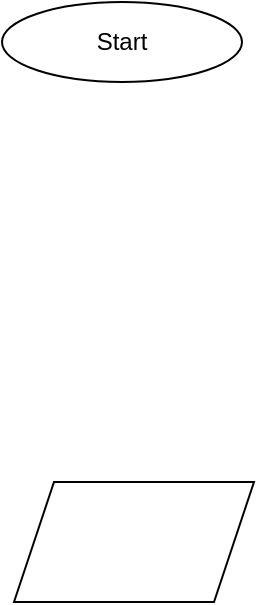<mxfile version="13.8.7" type="device"><diagram id="D0R20rtGNGZPmODQIJ6l" name="Page-1"><mxGraphModel dx="700" dy="752" grid="1" gridSize="10" guides="1" tooltips="1" connect="1" arrows="1" fold="1" page="1" pageScale="1" pageWidth="827" pageHeight="1169" math="0" shadow="0"><root><mxCell id="0"/><mxCell id="1" parent="0"/><mxCell id="wjW8vKa60iz7P7ZL4LB1-1" value="Start" style="ellipse;whiteSpace=wrap;html=1;" vertex="1" parent="1"><mxGeometry x="294" y="120" width="120" height="40" as="geometry"/></mxCell><mxCell id="wjW8vKa60iz7P7ZL4LB1-2" value="" style="shape=parallelogram;perimeter=parallelogramPerimeter;whiteSpace=wrap;html=1;fixedSize=1;" vertex="1" parent="1"><mxGeometry x="300" y="360" width="120" height="60" as="geometry"/></mxCell></root></mxGraphModel></diagram></mxfile>
